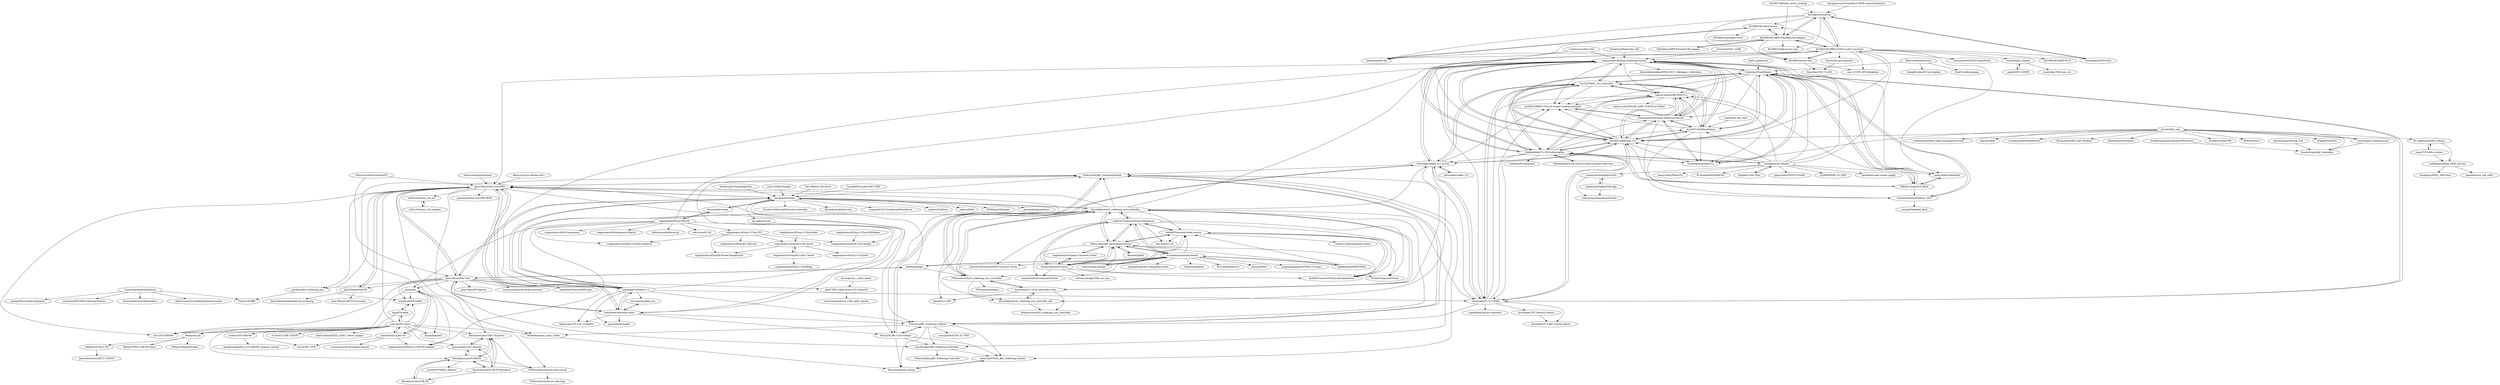 digraph G {
"kasuganosoras/SuperMicro-IPMI-LicenseGenerator" -> "KCORES/OCP2PCIe" ["e"=1]
"madires/Transistortester-Warehouse" -> "kubi48/TransistorTester-source"
"madires/Transistortester-Warehouse" -> "Mikrocontroller-net/transistortester"
"madires/Transistortester-Warehouse" -> "blurpy/transistor-tester"
"madires/Transistortester-Warehouse" -> "kubi48/TransistorTester-documentation"
"madires/Transistortester-Warehouse" -> "atar-axis/tc1-u4"
"madires/Transistortester-Warehouse" -> "svn2github/transistortester"
"madires/Transistortester-Warehouse" -> "Upcycle-Electronics/AVR-Transistor-Tester"
"madires/Transistortester-Warehouse" -> "Ho-Ro/ComponentTester"
"madires/Transistortester-Warehouse" -> "deividAlfa/stm32_soldering_iron_controller"
"pavelrevak/rt_soldering_pen" -> "FlyGlas/WMRP"
"Part-DB/Part-DB-server" -> "AxxAxx/AxxSolder" ["e"=1]
"lvgl/lv_platformio" -> "ClimbSnail/SnailHeater" ["e"=1]
"ZakKemble/AVRDUDESS" -> "svn2github/transistortester" ["e"=1]
"ZakKemble/AVRDUDESS" -> "Mikrocontroller-net/transistortester" ["e"=1]
"ZakKemble/AVRDUDESS" -> "kubi48/TransistorTester-source" ["e"=1]
"Jana-Marie/Otter-Iron" -> "Jana-Marie/Otter-Iron-PRO"
"Jana-Marie/Otter-Iron" -> "Jana-Marie/OtterPill"
"Jana-Marie/Otter-Iron" -> "valerionew/unisolder-notes"
"Jana-Marie/Otter-Iron" -> "pavelrevak/rt_soldering_pen"
"Jana-Marie/Otter-Iron" -> "kanflo/opendps" ["e"=1]
"Jana-Marie/Otter-Iron" -> "madworm/Youyue-858D-plus" ["e"=1]
"Jana-Marie/Otter-Iron" -> "usb-c/STUSB4500"
"Jana-Marie/Otter-Iron" -> "AxxAxx/AxxSolder"
"Jana-Marie/Otter-Iron" -> "gregdavill/PD-sniffer"
"Jana-Marie/Otter-Iron" -> "Jana-Marie/PD-Injector"
"Jana-Marie/Otter-Iron" -> "ReclaimerLabs/USB-C-Explorer"
"Jana-Marie/Otter-Iron" -> "petl/USB-C-cable-tester-C2C-caberQU"
"Jana-Marie/Otter-Iron" -> "lucysrausch/jlcsmt-kicad-converter" ["e"=1]
"Jana-Marie/Otter-Iron" -> "oxplot/fpx"
"Jana-Marie/Otter-Iron" -> "sparkybg/UniSolder-5.2"
"electroniceel/protoboard" -> "Jana-Marie/Otter-Iron-PRO" ["e"=1]
"Muny/DIY-JBC-T245-Station" -> "acbaruth/STM32_JBC_Soldering_Station"
"Muny/DIY-JBC-T245-Station" -> "Canonius/JBC_Soldering_Station"
"Muny/DIY-JBC-T245-Station" -> "foldvarid93/JBC_SolderingStation"
"Muny/DIY-JBC-T245-Station" -> "blazra/soldering_station"
"Muny/DIY-JBC-T245-Station" -> "timothyjager/JBC-Soldering-Controller"
"sfrwmaker/hakko_t12_stm32" -> "Cai-Zi/STM32_T12_Controller"
"sfrwmaker/hakko_t12_stm32" -> "PTDreamer/stm32_soldering_iron_controller"
"sfrwmaker/hakko_t12_stm32" -> "sfrwmaker/F1-T12-858D"
"sfrwmaker/hakko_t12_stm32" -> "sfrwmaker/hakko_t12"
"sfrwmaker/hakko_t12_stm32" -> "jie326513988/T12Touch-screen-welding-machines"
"sfrwmaker/hakko_t12_stm32" -> "deividAlfa/stm32_soldering_iron_controller_old"
"sfrwmaker/hakko_t12_stm32" -> "foldvarid93/JBC_SolderingStation"
"sfrwmaker/hakko_t12_stm32" -> "dreamcat4/t12-t245-controllers-docs"
"sfrwmaker/hakko_t12_stm32" -> "wagiminator/ATmega-Soldering-Station"
"sfrwmaker/hakko_t12_stm32" -> "jie326513988/mini-T12"
"Canonius/JBC_Soldering_Station" -> "foldvarid93/JBC_SolderingStation"
"Canonius/JBC_Soldering_Station" -> "Muny/DIY-JBC-T245-Station"
"Canonius/JBC_Soldering_Station" -> "Winkelkatze/jbc_nano_solder"
"Canonius/JBC_Soldering_Station" -> "blazra/soldering_station"
"Canonius/JBC_Soldering_Station" -> "timothyjager/JBC-Soldering-Controller"
"Canonius/JBC_Soldering_Station" -> "acbaruth/STM32_JBC_Soldering_Station"
"Canonius/JBC_Soldering_Station" -> "erwzqsdsdsf/UN5.2C-TINY"
"blazra/soldering_station" -> "acbaruth/STM32_JBC_Soldering_Station"
"eez-open/modular-psu" -> "valerionew/unisolder-notes" ["e"=1]
"larryli/u8g2_wqy" -> "breakstring/u8g2_fontmaker"
"larryli/u8g2_wqy" -> "olikraus/u8g2" ["e"=1]
"larryli/u8g2_wqy" -> "coloz/image-to-bitmap-array"
"larryli/u8g2_wqy" -> "createskyblue/OpenT12"
"larryli/u8g2_wqy" -> "murphyzhao/FlexibleButton" ["e"=1]
"larryli/u8g2_wqy" -> "Kevincoooool/KS_DAP_Wireless" ["e"=1]
"larryli/u8g2_wqy" -> "DeqingSun/ch55xduino" ["e"=1]
"larryli/u8g2_wqy" -> "Hi-LinkDuino/w80x_arduino"
"larryli/u8g2_wqy" -> "xtoolbox/TeenyUSB" ["e"=1]
"larryli/u8g2_wqy" -> "RQNG/WouoUI" ["e"=1]
"larryli/u8g2_wqy" -> "ZinggJM/GxEPD2" ["e"=1]
"larryli/u8g2_wqy" -> "jie326513988/mini-T12"
"larryli/u8g2_wqy" -> "createskyblue/Easy-u8g2-font-generate-tools"
"ReclaimerLabs/USB-C-Explorer" -> "graycatlabs/usb-c-arduino"
"ReclaimerLabs/USB-C-Explorer" -> "ReclaimerLabs/FUSB302"
"ReclaimerLabs/USB-C-Explorer" -> "ReclaimerLabs/USB-PD-Breakout"
"ReclaimerLabs/USB-C-Explorer" -> "STMicroelectronics/x-cube-usb-pd"
"PTDreamer/stm32_soldering_iron_controller" -> "sfrwmaker/hakko_t12_stm32"
"PTDreamer/stm32_soldering_iron_controller" -> "deividAlfa/stm32_soldering_iron_controller_old"
"PTDreamer/stm32_soldering_iron_controller" -> "dreamcat4/t12-t245-controllers-docs"
"PTDreamer/stm32_soldering_iron_controller" -> "PTDreamer/heatgun"
"PTDreamer/stm32_soldering_iron_controller" -> "deividAlfa/stm32_soldering_iron_controller"
"Jana-Marie/OtterPill" -> "Jana-Marie/USB-PD-Firmware"
"Jana-Marie/OtterPill" -> "Jana-Marie/hackerhotel-stm-workshop"
"Jana-Marie/OtterPill" -> "Jana-Marie/Otter-Iron-PRO"
"coloz/image-to-bitmap-array" -> "larryli/u8g2_wqy"
"coloz/image-to-bitmap-array" -> "breakstring/u8g2_fontmaker"
"graycatlabs/usb-c-arduino" -> "ReclaimerLabs/USB-C-Explorer"
"graycatlabs/usb-c-arduino" -> "ReclaimerLabs/FUSB302"
"rikka0w0/STM32_PD" -> "Jana-Marie/stm32f072-USB-PD"
"Jana-Marie/Otter-Iron-PRO" -> "Jana-Marie/Otter-Iron"
"Jana-Marie/Otter-Iron-PRO" -> "foldvarid93/JBC_SolderingStation"
"Jana-Marie/Otter-Iron-PRO" -> "Canonius/JBC_Soldering_Station"
"Jana-Marie/Otter-Iron-PRO" -> "valerionew/unisolder-notes"
"Jana-Marie/Otter-Iron-PRO" -> "Jana-Marie/OtterPill"
"Jana-Marie/Otter-Iron-PRO" -> "sparkybg/UniSolder-5.2"
"Jana-Marie/Otter-Iron-PRO" -> "jeanthom/Otter-Iron-PRO-BOM"
"Jana-Marie/Otter-Iron-PRO" -> "usb-c/STUSB4500"
"Jana-Marie/Otter-Iron-PRO" -> "AxxAxx/AxxSolder"
"Jana-Marie/Otter-Iron-PRO" -> "Winkelkatze/jbc_nano_solder"
"Jana-Marie/Otter-Iron-PRO" -> "timothyjager/JBC-Soldering-Controller"
"Jana-Marie/Otter-Iron-PRO" -> "gregdavill/PD-sniffer"
"Jana-Marie/Otter-Iron-PRO" -> "Muny/DIY-JBC-T245-Station"
"Jana-Marie/Otter-Iron-PRO" -> "pavelrevak/rt_soldering_pen"
"Jana-Marie/Otter-Iron-PRO" -> "c0d3z3r0/aixun_t3a_rev"
"Neumi/ethersweep" -> "AxxAxx/AxxSolder" ["e"=1]
"Neumi/ethersweep" -> "wagiminator/Power-Boards" ["e"=1]
"simonire/L-ink_Card" -> "drzzzf/T12SoldingStation" ["e"=1]
"KCORES/all-about-kcores" -> "karminski/ethr-kai"
"KCORES/all-about-kcores" -> "KCORES/scavenger-cloud"
"KCORES/all-about-kcores" -> "KCORES/KCORES-FlexibleLOM-Adapter"
"KCORES/OCP2PCIe" -> "KCORES/KCORES-FlexibleLOM-Adapter"
"KCORES/OCP2PCIe" -> "Turnedback/OCP2-Pcie"
"KCORES/OCP2PCIe" -> "KCORES/KCORES-CSPS-to-ATX-Converter"
"KCORES/OCP2PCIe" -> "KCORES/kcores-link"
"KCORES/OCP2PCIe" -> "KCORES/100g.kcores.com"
"KCORES/OCP2PCIe" -> "KCORES/all-about-kcores"
"KCORES/OCP2PCIe" -> "karminski/ethr-kai"
"TobleMiner/HPE-FlexibleLOM-adapter" -> "KCORES/KCORES-FlexibleLOM-Adapter"
"wagiminator/ATmega-Soldering-Station" -> "drzzzf/T12SoldingStation"
"wagiminator/ATmega-Soldering-Station" -> "jie326513988/mini-T12"
"wagiminator/ATmega-Soldering-Station" -> "createskyblue/ATmega-Soldering-Station"
"wagiminator/ATmega-Soldering-Station" -> "Cai-Zi/STM32_T12_Controller"
"wagiminator/ATmega-Soldering-Station" -> "Eddddddddy/T12-PD-SolderingPen"
"wagiminator/ATmega-Soldering-Station" -> "sfrwmaker/hakko_t12_stm32"
"wagiminator/ATmega-Soldering-Station" -> "createskyblue/OpenT12"
"wagiminator/ATmega-Soldering-Station" -> "ClimbSnail/SnailHeater"
"wagiminator/ATmega-Soldering-Station" -> "peng-zhihui/OpenHeat" ["e"=1]
"wagiminator/ATmega-Soldering-Station" -> "sfrwmaker/F1-T12-858D"
"wagiminator/ATmega-Soldering-Station" -> "sakura-ushio/328P-MiNi-T12"
"wagiminator/ATmega-Soldering-Station" -> "jie326513988/T12Touch-screen-welding-machines"
"wagiminator/ATmega-Soldering-Station" -> "konosubakonoakua/FPGA_MCU_Debugger_Collections" ["e"=1]
"wagiminator/ATmega-Soldering-Station" -> "Jana-Marie/Otter-Iron-PRO"
"wagiminator/ATmega-Soldering-Station" -> "MRobot-Origin/GS_Hbed"
"dbuezas/lgt8fx" -> "Mikrocontroller-net/transistortester" ["e"=1]
"Turnedback/OCP2-Pcie" -> "KCORES/OCP2PCIe"
"sfrwmaker/F1-T12-858D" -> "sfrwmaker/hakko_t12_stm32"
"sfrwmaker/F1-T12-858D" -> "Cai-Zi/STM32_T12_Controller"
"sfrwmaker/F1-T12-858D" -> "sfrwmaker/TFT_Rework_station"
"sfrwmaker/F1-T12-858D" -> "ClimbSnail/SnailHeater"
"sfrwmaker/F1-T12-858D" -> "foldvarid93/JBC_SolderingStation"
"sfrwmaker/F1-T12-858D" -> "Canonius/JBC_Soldering_Station"
"sfrwmaker/F1-T12-858D" -> "soguklehim/hot-air-controller" ["e"=1]
"sfrwmaker/F1-T12-858D" -> "jie326513988/T12Touch-screen-welding-machines"
"sfrwmaker/F1-T12-858D" -> "jie326513988/mini-T12"
"sfrwmaker/F1-T12-858D" -> "sfrwmaker/T12-JBC-rework-station"
"sfrwmaker/F1-T12-858D" -> "sakura-ushio/328P-MiNi-T12"
"jie326513988/T12Touch-screen-welding-machines" -> "createskyblue/ATmega-Soldering-Station"
"ConnyCola/SolderingStation" -> "albert21martins/SolderingStation-master"
"ConnyCola/SolderingStation" -> "FlyGlas/WMRP"
"ConnyCola/SolderingStation" -> "peekpt/MicroSolderingStation"
"ConnyCola/SolderingStation" -> "manolena/DIY-SMD-Soldering-Station"
"ConnyCola/SolderingStation" -> "ArduinoHannover/Maiskolben"
"wagiminator/ATtiny85-USB-Tester" -> "wagiminator/ATtiny85-USB-C-Tester"
"wagiminator/ATtiny85-USB-Tester" -> "wagiminator/ATtiny85-PhoneChargeGuard"
"wagiminator/ATtiny85-USB-Tester" -> "wagiminator/ATtiny13-TinyDice"
"foldvarid93/JBC_SolderingStation" -> "Canonius/JBC_Soldering_Station"
"foldvarid93/JBC_SolderingStation" -> "Muny/DIY-JBC-T245-Station"
"foldvarid93/JBC_SolderingStation" -> "timothyjager/JBC-Soldering-Controller"
"foldvarid93/JBC_SolderingStation" -> "Jana-Marie/Otter-Iron-PRO"
"foldvarid93/JBC_SolderingStation" -> "acbaruth/STM32_JBC_Soldering_Station"
"foldvarid93/JBC_SolderingStation" -> "Winkelkatze/jbc_nano_solder"
"acbaruth/STM32_JBC_Soldering_Station" -> "blazra/soldering_station"
"ardnew/STUSB4500" -> "sparkfun/SparkFun_STUSB4500_Arduino_Library"
"oxplot/fpx" -> "usb-c/STUSB4500"
"oxplot/fpx" -> "gregdavill/PD-sniffer"
"oxplot/fpx" -> "manuelbl/zy12pdn-oss"
"oxplot/fpx" -> "oxplot/fabpide2"
"oxplot/fpx" -> "wagiminator/ATtiny814-USB-PD-Adapter"
"wagiminator/Power-Boards" -> "wagiminator/ATtiny13-TinyUPS"
"wagiminator/Power-Boards" -> "wagiminator/ATtiny814-USB-PD-Adapter"
"wagiminator/Power-Boards" -> "wagiminator/AVR-Programmer" ["e"=1]
"wagiminator/Power-Boards" -> "wagiminator/Development-Boards" ["e"=1]
"wagiminator/Power-Boards" -> "wagiminator/ATtiny85-TinyCharger"
"wagiminator/Power-Boards" -> "uPesy/easyeda2kicad.py" ["e"=1]
"wagiminator/Power-Boards" -> "wagiminator/ATmega-Soldering-Station"
"wagiminator/Power-Boards" -> "wagiminator/ATtiny814-Power-Analyzer"
"wagiminator/Power-Boards" -> "Neumi/ethersweep" ["e"=1]
"wagiminator/Power-Boards" -> "oxplot/fpx"
"wagiminator/Power-Boards" -> "red-scorp/DC-DC"
"slundell/dps_charger" -> "raplin/DPS-1200FB"
"slundell/dps_charger" -> "sxjack/dps750tb_psu_i2c"
"wagiminator/ATtiny13-TinyUPS" -> "wagiminator/ATtiny85-TinyCharger"
"wagiminator/ATtiny13-TinyUPS" -> "wagiminator/ATtiny814-Power-Analyzer"
"wagiminator/ATtiny13-TinyUPS" -> "wagiminator/ATtiny85-USB-Tester"
"wagiminator/ATtiny13-TinyUPS" -> "wagiminator/ATtiny85-TinyLoad"
"wagiminator/ATtiny13-TinyUPS" -> "wagiminator/ATtiny85-PhoneChargeGuard"
"wagiminator/ATtiny13-TinySolder" -> "wagiminator/ATtiny85-USB-Tester"
"ryan-ma/PD_Micro" -> "ReclaimerLabs/USB-C-Explorer"
"ryan-ma/PD_Micro" -> "ReclaimerLabs/FUSB302"
"ryan-ma/PD_Micro" -> "dojoe/Twonkie"
"ryan-ma/PD_Micro" -> "Ralim/usb-pd"
"ryan-ma/PD_Micro" -> "manuelbl/zy12pdn-oss"
"ryan-ma/PD_Micro" -> "usb-c/STUSB4500"
"ryan-ma/PD_Micro" -> "z4yx/USB-C-PPS"
"ryan-ma/PD_Micro" -> "graycatlabs/usb-c-arduino"
"ryan-ma/PD_Micro" -> "Jana-Marie/Otter-Iron-PRO"
"ryan-ma/PD_Micro" -> "STMicroelectronics/x-cube-usb-pd"
"ryan-ma/PD_Micro" -> "mike-rankin/ESP32_USB-C_Power_Supply"
"ryan-ma/PD_Micro" -> "oxplot/fabpide2"
"ryan-ma/PD_Micro" -> "st-one/X-CUBE-USB-PD" ["e"=1]
"ryan-ma/PD_Micro" -> "ardnew/STUSB4500"
"ryan-ma/PD_Micro" -> "gregdavill/PD-sniffer"
"CreativeLau/Mini-DSO" -> "wagiminator/ATmega-Soldering-Station" ["e"=1]
"CreativeLau/Mini-DSO" -> "jie326513988/mini-T12" ["e"=1]
"createskyblue/ATmega-Soldering-Station" -> "jie326513988/mini-T12"
"createskyblue/ATmega-Soldering-Station" -> "sakura-ushio/328P-MiNi-T12"
"createskyblue/ATmega-Soldering-Station" -> "jie326513988/T12Touch-screen-welding-machines"
"createskyblue/ATmega-Soldering-Station" -> "wagiminator/ATmega-Soldering-Station"
"createskyblue/ATmega-Soldering-Station" -> "drzzzf/T12SoldingStation"
"createskyblue/ATmega-Soldering-Station" -> "createskyblue/OpenT12"
"createskyblue/ATmega-Soldering-Station" -> "Cai-Zi/STM32_T12_Controller"
"createskyblue/ATmega-Soldering-Station" -> "ClimbSnail/HeatPlatform_SMT"
"wagiminator/ATmega-Transistor-Tester" -> "Mikrocontroller-net/transistortester"
"wagiminator/ATmega-Transistor-Tester" -> "blurpy/transistor-tester"
"Eddddddddy/E-ink-esp32-arduino-weather-time-note" -> "Eddddddddy/T12-PD-SolderingPen" ["e"=1]
"wagiminator/ATtiny85-USB-C-Tester" -> "wagiminator/ATtiny13-TinyBling"
"wagiminator/ATtiny85-USB-C-Tester" -> "wagiminator/ATtiny85-USB-Tester"
"blurpy/transistor-tester" -> "madires/Transistortester-Warehouse"
"blurpy/transistor-tester" -> "kubi48/TransistorTester-source"
"blurpy/transistor-tester" -> "Mikrocontroller-net/transistortester"
"blurpy/transistor-tester" -> "kubi48/TransistorTester-documentation"
"blurpy/transistor-tester" -> "Ho-Ro/ComponentTester"
"blurpy/transistor-tester" -> "mean00/stm32ComponentTester"
"blurpy/transistor-tester" -> "wagiminator/ATmega-Transistor-Tester"
"blurpy/transistor-tester" -> "robsoncouto/gm328a_rev_eng"
"STMicroelectronics/x-cube-usb-pd" -> "STMicroelectronics/x-cube-tcpp"
"karminski/ethr-kai" -> "KCORES/all-about-kcores"
"deividAlfa/stm32_soldering_iron_controller" -> "dreamcat4/t12-t245-controllers-docs"
"deividAlfa/stm32_soldering_iron_controller" -> "PTDreamer/stm32_soldering_iron_controller"
"deividAlfa/stm32_soldering_iron_controller" -> "foldvarid93/JBC_SolderingStation"
"deividAlfa/stm32_soldering_iron_controller" -> "deividAlfa/stm32_soldering_iron_controller_old"
"deividAlfa/stm32_soldering_iron_controller" -> "AxxAxx/AxxSolder"
"deividAlfa/stm32_soldering_iron_controller" -> "sfrwmaker/F1-T12-858D"
"deividAlfa/stm32_soldering_iron_controller" -> "sfrwmaker/hakko_t12_stm32"
"deividAlfa/stm32_soldering_iron_controller" -> "Canonius/JBC_Soldering_Station"
"deividAlfa/stm32_soldering_iron_controller" -> "kubi48/TransistorTester-source"
"deividAlfa/stm32_soldering_iron_controller" -> "sparkybg/UniSolder-5.2"
"deividAlfa/stm32_soldering_iron_controller" -> "madires/Transistortester-Warehouse"
"deividAlfa/stm32_soldering_iron_controller" -> "wagiminator/ATmega-Soldering-Station"
"deividAlfa/stm32_soldering_iron_controller" -> "Mikrocontroller-net/transistortester"
"deividAlfa/stm32_soldering_iron_controller" -> "koendv/t12-958"
"deividAlfa/stm32_soldering_iron_controller" -> "Jana-Marie/Otter-Iron-PRO"
"svn2github/transistortester" -> "madires/Transistortester-Warehouse"
"svn2github/transistortester" -> "Mikrocontroller-net/transistortester"
"svn2github/transistortester" -> "kubi48/TransistorTester-source"
"svn2github/transistortester" -> "pingumacpenguin/STM32-O-Scope" ["e"=1]
"svn2github/transistortester" -> "ZakKemble/AVRDUDESS" ["e"=1]
"svn2github/transistortester" -> "kanflo/opendps" ["e"=1]
"svn2github/transistortester" -> "PTDreamer/stm32_soldering_iron_controller"
"svn2github/transistortester" -> "Upcycle-Electronics/AVR-Transistor-Tester"
"svn2github/transistortester" -> "stawel/cheali-charger" ["e"=1]
"svn2github/transistortester" -> "maugsburger/avr-component-tester"
"svn2github/transistortester" -> "Optiboot/optiboot" ["e"=1]
"svn2github/transistortester" -> "MCUdude/MiniCore" ["e"=1]
"svn2github/transistortester" -> "baruch/b3603"
"svn2github/transistortester" -> "blurpy/transistor-tester"
"Ottercast/OtterCastAudioV2" -> "Jana-Marie/Otter-Iron-PRO" ["e"=1]
"Ottercast/OtterCastAudioV2" -> "Jana-Marie/Otter-Iron" ["e"=1]
"manuelbl/zy12pdn-oss" -> "rorosaurus/usb-pd-trigger-manual"
"manuelbl/zy12pdn-oss" -> "z4yx/USB-C-PPS"
"manuelbl/zy12pdn-oss" -> "wagiminator/ATtiny814-USB-PD-Adapter"
"manuelbl/zy12pdn-oss" -> "ryan-ma/PD_Micro"
"manuelbl/zy12pdn-oss" -> "oxplot/fpx"
"KCORES/KCORES-CSPS-to-ATX-Converter" -> "KCORES/kcores-link"
"KCORES/KCORES-CSPS-to-ATX-Converter" -> "KCORES/OCP2PCIe"
"KCORES/KCORES-CSPS-to-ATX-Converter" -> "KCORES/KCORES-FlexibleLOM-Adapter"
"KCORES/KCORES-CSPS-to-ATX-Converter" -> "Tomosawa/MYNOVA-SmartPower"
"KCORES/KCORES-CSPS-to-ATX-Converter" -> "Eddddddddy/T12-PD-SolderingPen"
"KCORES/KCORES-CSPS-to-ATX-Converter" -> "hitsword/csps_esphome"
"KCORES/KCORES-CSPS-to-ATX-Converter" -> "maz-1/CSPS_ATX_Backplate"
"KCORES/KCORES-CSPS-to-ATX-Converter" -> "wagiminator/ATmega-Soldering-Station"
"KCORES/KCORES-CSPS-to-ATX-Converter" -> "karminski/ethr-kai"
"KCORES/KCORES-CSPS-to-ATX-Converter" -> "jie326513988/mini-T12"
"KCORES/KCORES-CSPS-to-ATX-Converter" -> "KCORES/all-about-kcores"
"KCORES/KCORES-CSPS-to-ATX-Converter" -> "KCORES/KCORES-5070"
"KCORES/KCORES-CSPS-to-ATX-Converter" -> "slundell/dps_charger"
"KCORES/KCORES-CSPS-to-ATX-Converter" -> "peng-zhihui/OpenHeat" ["e"=1]
"KCORES/KCORES-CSPS-to-ATX-Converter" -> "Turnedback/OCP2-Pcie"
"MRobot-Origin/GS_Hbed" -> "peng-zhihui/OpenHeat" ["e"=1]
"MRobot-Origin/GS_Hbed" -> "sakura-ushio/328P-MiNi-T12"
"MRobot-Origin/GS_Hbed" -> "ClimbSnail/SnailHeater"
"MRobot-Origin/GS_Hbed" -> "jie326513988/mini-T12"
"MRobot-Origin/GS_Hbed" -> "Eddddddddy/T12-PD-SolderingPen"
"MRobot-Origin/GS_Hbed" -> "wagiminator/ATmega-Soldering-Station"
"MRobot-Origin/GS_Hbed" -> "ClimbSnail/HeatPlatform_SMT"
"Ralim/usb-pd" -> "Ralim/STM32-USB-PD-Demo"
"Ralim/usb-pd" -> "rikka0w0/STM32_PD"
"Ralim/usb-pd" -> "CRImier/AltmodeFriend"
"ClimbSnail/HoloCubic_AIO" -> "wagiminator/ATmega-Soldering-Station" ["e"=1]
"Eddddddddy/T12-PD-SolderingPen" -> "jie326513988/mini-T12"
"Eddddddddy/T12-PD-SolderingPen" -> "sakura-ushio/328P-MiNi-T12"
"Eddddddddy/T12-PD-SolderingPen" -> "wagiminator/ATmega-Soldering-Station"
"Eddddddddy/T12-PD-SolderingPen" -> "Cai-Zi/STM32_T12_Controller"
"Eddddddddy/T12-PD-SolderingPen" -> "sfrwmaker/hakko_t12_stm32"
"Eddddddddy/T12-PD-SolderingPen" -> "createskyblue/ATmega-Soldering-Station"
"Eddddddddy/T12-PD-SolderingPen" -> "MRobot-Origin/GS_Hbed"
"Eddddddddy/T12-PD-SolderingPen" -> "ClimbSnail/SnailHeater"
"Eddddddddy/T12-PD-SolderingPen" -> "createskyblue/OpenT12"
"Eddddddddy/T12-PD-SolderingPen" -> "Eddddddddy/E-ink-esp32-arduino-weather-time-note" ["e"=1]
"Eddddddddy/T12-PD-SolderingPen" -> "KCORES/KCORES-CSPS-to-ATX-Converter"
"Eddddddddy/T12-PD-SolderingPen" -> "sfrwmaker/F1-T12-858D"
"Eddddddddy/T12-PD-SolderingPen" -> "drzzzf/T12SoldingStation"
"Eddddddddy/T12-PD-SolderingPen" -> "liaozhelin/yds-charger"
"Eddddddddy/T12-PD-SolderingPen" -> "Lotlab/nrf52-keyboard" ["e"=1]
"ClimbSnail/HeatPlatform_SMT" -> "ClimbSnail/SnailHeater"
"ClimbSnail/HeatPlatform_SMT" -> "sosingle/Heatbed_fixed"
"breakstring/eInkCalendarOfToxicSoul" -> "breakstring/u8g2_fontmaker" ["e"=1]
"gregdavill/PD-sniffer" -> "dojoe/Twonkie"
"jie326513988/mini-T12" -> "sakura-ushio/328P-MiNi-T12"
"jie326513988/mini-T12" -> "createskyblue/ATmega-Soldering-Station"
"jie326513988/mini-T12" -> "wagiminator/ATmega-Soldering-Station"
"jie326513988/mini-T12" -> "Cai-Zi/STM32_T12_Controller"
"jie326513988/mini-T12" -> "jie326513988/T12Touch-screen-welding-machines"
"jie326513988/mini-T12" -> "Eddddddddy/T12-PD-SolderingPen"
"jie326513988/mini-T12" -> "drzzzf/T12SoldingStation"
"jie326513988/mini-T12" -> "ClimbSnail/SnailHeater"
"jie326513988/mini-T12" -> "createskyblue/OpenT12"
"jie326513988/mini-T12" -> "sfrwmaker/F1-T12-858D"
"jie326513988/mini-T12" -> "sfrwmaker/hakko_t12_stm32"
"Mikrocontroller-net/transistortester" -> "madires/Transistortester-Warehouse"
"Mikrocontroller-net/transistortester" -> "kubi48/TransistorTester-source"
"Mikrocontroller-net/transistortester" -> "wagiminator/ATmega-Transistor-Tester"
"Mikrocontroller-net/transistortester" -> "blurpy/transistor-tester"
"Mikrocontroller-net/transistortester" -> "svn2github/transistortester"
"Mikrocontroller-net/transistortester" -> "kubi48/TransistorTester-documentation"
"Mikrocontroller-net/transistortester" -> "dbuezas/lgt8fx" ["e"=1]
"Mikrocontroller-net/transistortester" -> "deividAlfa/stm32_soldering_iron_controller"
"Mikrocontroller-net/transistortester" -> "mean00/stm32ComponentTester"
"dojoe/Twonkie" -> "gregdavill/PD-sniffer"
"dojoe/Twonkie" -> "Ralim/usb-pd"
"dojoe/Twonkie" -> "ryan-ma/PD_Micro"
"kubi48/TransistorTester-source" -> "madires/Transistortester-Warehouse"
"kubi48/TransistorTester-source" -> "kubi48/TransistorTester-documentation"
"kubi48/TransistorTester-source" -> "Mikrocontroller-net/transistortester"
"kubi48/TransistorTester-source" -> "blurpy/transistor-tester"
"kubi48/TransistorTester-source" -> "Ho-Ro/ComponentTester"
"kubi48/TransistorTester-source" -> "markus-seidl/component-tester"
"kubi48/TransistorTester-source" -> "atar-axis/tc1-u4"
"Winkelkatze/jbc_nano_solder" -> "blazra/soldering_station"
"Cai-Zi/STM32_T12_Controller" -> "sfrwmaker/hakko_t12_stm32"
"Cai-Zi/STM32_T12_Controller" -> "sfrwmaker/F1-T12-858D"
"Cai-Zi/STM32_T12_Controller" -> "jie326513988/mini-T12"
"Cai-Zi/STM32_T12_Controller" -> "jie326513988/T12Touch-screen-welding-machines"
"Cai-Zi/STM32_T12_Controller" -> "wagiminator/ATmega-Soldering-Station"
"Cai-Zi/STM32_T12_Controller" -> "ClimbSnail/SnailHeater"
"Cai-Zi/STM32_T12_Controller" -> "sakura-ushio/328P-MiNi-T12"
"Cai-Zi/STM32_T12_Controller" -> "drzzzf/T12SoldingStation"
"Cai-Zi/STM32_T12_Controller" -> "createskyblue/ATmega-Soldering-Station"
"createskyblue/OpenT12" -> "ClimbSnail/SnailHeater"
"createskyblue/OpenT12" -> "createskyblue/ATmega-Soldering-Station"
"drzzzf/T12SoldingStation" -> "wagiminator/ATmega-Soldering-Station"
"drzzzf/T12SoldingStation" -> "createskyblue/ATmega-Soldering-Station"
"drzzzf/T12SoldingStation" -> "jie326513988/mini-T12"
"drzzzf/T12SoldingStation" -> "Cai-Zi/STM32_T12_Controller"
"drzzzf/T12SoldingStation" -> "ClimbSnail/HeatPlatform_SMT"
"drzzzf/T12SoldingStation" -> "sakura-ushio/328P-MiNi-T12"
"drzzzf/T12SoldingStation" -> "jie326513988/T12Touch-screen-welding-machines"
"drzzzf/T12SoldingStation" -> "ClimbSnail/SnailHeater"
"drzzzf/T12SoldingStation" -> "createskyblue/OpenT12"
"KCORES/KCORES-FlexibleLOM-Adapter" -> "KCORES/OCP2PCIe"
"KCORES/KCORES-FlexibleLOM-Adapter" -> "TobleMiner/HPE-FlexibleLOM-adapter"
"KCORES/KCORES-FlexibleLOM-Adapter" -> "KCORES/KCORES-CSPS-to-ATX-Converter"
"KCORES/KCORES-FlexibleLOM-Adapter" -> "KCORES/all-about-kcores"
"KCORES/KCORES-FlexibleLOM-Adapter" -> "KCORES/kcores-link"
"KCORES/KCORES-FlexibleLOM-Adapter" -> "KCORES/100g.kcores.com"
"KCORES/KCORES-FlexibleLOM-Adapter" -> "karminski/ethr-kai"
"sparkybg/UniSolder-5.2" -> "valerionew/unisolder-notes"
"sparkybg/UniSolder-5.2" -> "Jana-Marie/Otter-Iron-PRO"
"sparkybg/UniSolder-5.2" -> "AxxAxx/AxxSolder"
"sparkybg/UniSolder-5.2" -> "Canonius/JBC_Soldering_Station"
"sparkybg/UniSolder-5.2" -> "foldvarid93/JBC_SolderingStation"
"sparkybg/UniSolder-5.2" -> "bakanyako/UN-5.2C-Complete"
"sparkybg/UniSolder-5.2" -> "deividAlfa/stm32_soldering_iron_controller"
"sparkybg/UniSolder-5.2" -> "wagiminator/ATmega-Soldering-Station"
"sparkybg/UniSolder-5.2" -> "sfrwmaker/F1-T12-858D"
"sparkybg/UniSolder-5.2" -> "eez-open/modular-psu" ["e"=1]
"sparkybg/UniSolder-5.2" -> "phschoen/unisolder"
"KCORES/kcores-link" -> "KCORES/KCORES-CSPS-to-ATX-Converter"
"KCORES/kcores-link" -> "maz-1/CSPS_ATX_Backplate"
"KCORES/kcores-link" -> "Xing-Fax/CSPC-To-ATX"
"dreamcat4/t12-t245-controllers-docs" -> "deividAlfa/stm32_soldering_iron_controller"
"dreamcat4/t12-t245-controllers-docs" -> "deividAlfa/stm32_soldering_iron_controller_old"
"dreamcat4/t12-t245-controllers-docs" -> "dreamcat4/stm32_soldering_iron_controller"
"dreamcat4/t12-t245-controllers-docs" -> "PTDreamer/stm32_soldering_iron_controller"
"dreamcat4/t12-t245-controllers-docs" -> "koendv/t12-958"
"wagiminator/ATtiny13-TinyOLEDdemo" -> "wagiminator/ATtiny85-TinyCharger" ["e"=1]
"kubi48/TransistorTester-documentation" -> "kubi48/TransistorTester-source"
"sakura-ushio/328P-MiNi-T12" -> "jie326513988/mini-T12"
"sakura-ushio/328P-MiNi-T12" -> "createskyblue/ATmega-Soldering-Station"
"sakura-ushio/328P-MiNi-T12" -> "sakura-ushio/INA226_328P_USB-Power-Meter"
"sakura-ushio/328P-MiNi-T12" -> "Eddddddddy/T12-PD-SolderingPen"
"sakura-ushio/328P-MiNi-T12" -> "jie326513988/T12Touch-screen-welding-machines"
"sakura-ushio/328P-MiNi-T12" -> "Cai-Zi/STM32_T12_Controller"
"deividAlfa/stm32_soldering_iron_controller_old" -> "dreamcat4/stm32_soldering_iron_controller"
"deividAlfa/stm32_soldering_iron_controller_old" -> "dreamcat4/t12-t245-controllers-docs"
"eez-open/psu-hw" -> "valerionew/unisolder-notes" ["e"=1]
"peng-zhihui/OpenHeat" -> "MRobot-Origin/GS_Hbed" ["e"=1]
"kenp-io/not-for-iphone-usb-c" -> "Jana-Marie/Otter-Iron-PRO" ["e"=1]
"petl/USB-C-cable-tester-C2C-caberQU" -> "aroerina/LimePulse_USB_cable_checker"
"liaozhelin/yds-charger" -> "liaozhelin/super-power-supply"
"liaozhelin/yds-charger" -> "Eddddddddy/T12-PD-SolderingPen"
"liaozhelin/yds-charger" -> "peng-zhihui/OpenHeat" ["e"=1]
"liaozhelin/yds-charger" -> "peng-zhihui/Planck-Pi" ["e"=1]
"liaozhelin/yds-charger" -> "sakura-ushio/328P-MiNi-T12"
"liaozhelin/yds-charger" -> "Ft-Available/RX5808-Div" ["e"=1]
"liaozhelin/yds-charger" -> "ZhaJiHu/Cubli_Mini" ["e"=1]
"liaozhelin/yds-charger" -> "ClimbSnail/SnailHeater"
"liaozhelin/yds-charger" -> "wagiminator/ATmega-Soldering-Station"
"liaozhelin/yds-charger" -> "jie326513988/mini-T12"
"liaozhelin/yds-charger" -> "KCORES/KCORES-CSPS-to-ATX-Converter"
"liaozhelin/yds-charger" -> "peng-zhihui/ESP32-PicoDK" ["e"=1]
"liaozhelin/yds-charger" -> "drzzzf/T12SoldingStation"
"liaozhelin/yds-charger" -> "yinbaiyuan/HomeKitSwitch"
"liaozhelin/yds-charger" -> "ylj2000/HDMI_To_MIPI" ["e"=1]
"ZhaJiHu/Cubli_Mini" -> "liaozhelin/yds-charger" ["e"=1]
"ClimbSnail/SnailHeater" -> "ClimbSnail/HeatPlatform_SMT"
"ClimbSnail/SnailHeater" -> "sfrwmaker/F1-T12-858D"
"ClimbSnail/SnailHeater" -> "createskyblue/OpenT12"
"ClimbSnail/SnailHeater" -> "Cai-Zi/STM32_T12_Controller"
"ClimbSnail/SnailHeater" -> "jie326513988/mini-T12"
"ClimbSnail/SnailHeater" -> "wagiminator/ATmega-Soldering-Station"
"ClimbSnail/SnailHeater" -> "jie326513988/T12Touch-screen-welding-machines"
"ClimbSnail/SnailHeater" -> "createskyblue/ATmega-Soldering-Station"
"ClimbSnail/SnailHeater" -> "MRobot-Origin/GS_Hbed"
"ClimbSnail/SnailHeater" -> "drzzzf/T12SoldingStation"
"ClimbSnail/SnailHeater" -> "sakura-ushio/328P-MiNi-T12"
"ClimbSnail/SnailHeater" -> "Eddddddddy/T12-PD-SolderingPen"
"hitsword/csps_esphome" -> "Xing-Fax/CSPC-To-ATX"
"Hi-LinkDuino/w80x_arduino" -> "board707/w80x_arduino"
"Hi-LinkDuino/w80x_arduino" -> "nulllaborg/nulllab_w80x_arduino"
"nulllaborg/nulllab_w80x_arduino" -> "ganhailin/wm_sdk_w801"
"nulllaborg/nulllab_w80x_arduino" -> "droppingy/W801_SDK-linux"
"sfrwmaker/TFT_Rework_station" -> "sfrwmaker/T12-JBC-rework-station"
"alvarop/usb_c_cable_tester" -> "petl/USB-C-cable-tester-C2C-caberQU" ["e"=1]
"YuzukiHD/YuzukiLOHCC-PRO" -> "AxxAxx/AxxSolder" ["e"=1]
"stawel/cheali-charger" -> "svn2github/transistortester" ["e"=1]
"stawel/cheali-charger" -> "Mikrocontroller-net/transistortester" ["e"=1]
"c0d3z3r0/aixun_t3a_rev" -> "c0d3z3r0/aixun_t3x_updater"
"yinbaiyuan/Zigbee32Bridge" -> "yinbaiyuan/SuperSmartSwitch"
"yinbaiyuan/Zigbee32Bridge" -> "yinbaiyuan/HomeKitSwitch"
"yinbaiyuan/HomeKitSwitch" -> "yinbaiyuan/SuperSmartSwitch"
"yinbaiyuan/HomeKitSwitch" -> "yinbaiyuan/Zigbee32Bridge"
"board707/w80x_arduino" -> "Hi-LinkDuino/w80x_arduino"
"board707/w80x_arduino" -> "nulllaborg/nulllab_w80x_arduino"
"ReclaimerLabs/USB-PD-Breakout" -> "ReclaimerLabs/FUSB302"
"ReclaimerLabs/USB-PD-Breakout" -> "ReclaimerLabs/USB-C-Explorer"
"ReclaimerLabs/USB-PD-Breakout" -> "ReclaimerLabs/USB_PD"
"ReclaimerLabs/USB-PD-Breakout" -> "graycatlabs/usb-c-arduino"
"AxxAxx/AxxSolder" -> "sparkybg/UniSolder-5.2"
"AxxAxx/AxxSolder" -> "Jana-Marie/Otter-Iron-PRO"
"AxxAxx/AxxSolder" -> "deividAlfa/stm32_soldering_iron_controller"
"AxxAxx/AxxSolder" -> "foldvarid93/JBC_SolderingStation"
"AxxAxx/AxxSolder" -> "Jana-Marie/Otter-Iron"
"AxxAxx/AxxSolder" -> "yaqwsx/PcbDraw" ["e"=1]
"AxxAxx/AxxSolder" -> "valerionew/unisolder-notes"
"AxxAxx/AxxSolder" -> "yaqwsx/KiKit" ["e"=1]
"AxxAxx/AxxSolder" -> "30350n/pcb2blender" ["e"=1]
"AxxAxx/AxxSolder" -> "gusmanb/logicanalyzer" ["e"=1]
"AxxAxx/AxxSolder" -> "Twisted-Fields/rp2040-motor-controller" ["e"=1]
"AxxAxx/AxxSolder" -> "eez-open/psu-hw" ["e"=1]
"AxxAxx/AxxSolder" -> "Bouni/kicad-jlcpcb-tools" ["e"=1]
"AxxAxx/AxxSolder" -> "Neumi/ethersweep" ["e"=1]
"AxxAxx/AxxSolder" -> "creapunk/CLN-ClosedLoopNemaDriver" ["e"=1]
"Architeuthis-Flux/Jumperless" -> "AxxAxx/AxxSolder" ["e"=1]
"sfrwmaker/hakko_t12" -> "sfrwmaker/hakko_t12_stm32"
"libc0607/Realtek_switch_hacking" -> "KCORES/OCP2PCIe" ["e"=1]
"libc0607/Realtek_switch_hacking" -> "KCORES/KCORES-FlexibleLOM-Adapter" ["e"=1]
"c0d3z3r0/aixun_t3x_updater" -> "c0d3z3r0/aixun_t3a_rev"
"ReclaimerLabs/FUSB302" -> "ReclaimerLabs/USB_PD"
"ReclaimerLabs/FUSB302" -> "ReclaimerLabs/USB-PD-Breakout"
"ReclaimerLabs/FUSB302" -> "graycatlabs/usb-c-arduino"
"ReclaimerLabs/FUSB302" -> "ReclaimerLabs/USB-C-Explorer"
"ReclaimerLabs/FUSB302" -> "imcort/FUSB302_Arduino"
"ReclaimerLabs/FUSB302" -> "STMicroelectronics/x-cube-usb-pd"
"kanflo/opendps" -> "Jana-Marie/Otter-Iron" ["e"=1]
"kanflo/opendps" -> "PTDreamer/stm32_soldering_iron_controller" ["e"=1]
"kanflo/opendps" -> "svn2github/transistortester" ["e"=1]
"kanflo/opendps" -> "Jana-Marie/Otter-Iron-PRO" ["e"=1]
"joshr120/PD-Stepper" -> "AxxAxx/AxxSolder" ["e"=1]
"physicsexpert/Exlink_Tool" -> "breakstring/u8g2_fontmaker" ["e"=1]
"raplin/DPS-1200FB" -> "slundell/dps_charger"
"ReclaimerLabs/USB_PD" -> "ReclaimerLabs/FUSB302"
"RealCorebb/bbGesture" -> "zhangMonday/JLC-no-chaidan"
"RealCorebb/bbGesture" -> "RealCorebb/openpnp" ["e"=1]
"RealCorebb/bbGesture" -> "ClimbSnail/SnailHeater"
"itsharryle/LED_CUBE" -> "wagiminator/ATmega-Soldering-Station" ["e"=1]
"valerionew/unisolder-notes" -> "sparkybg/UniSolder-5.2"
"valerionew/unisolder-notes" -> "phschoen/unisolder"
"valerionew/unisolder-notes" -> "Jana-Marie/Otter-Iron-PRO"
"valerionew/unisolder-notes" -> "bakanyako/UN-5.2C-Complete"
"valerionew/unisolder-notes" -> "Muny/DIY-JBC-T245-Station"
"valerionew/unisolder-notes" -> "Canonius/JBC_Soldering_Station"
"valerionew/unisolder-notes" -> "eez-open/modular-psu" ["e"=1]
"valerionew/unisolder-notes" -> "Jana-Marie/Otter-Iron"
"timothyjager/JBC-Soldering-Controller" -> "PaulusSmallus/JBC-Soldering-Controller"
"timothyjager/JBC-Soldering-Controller" -> "acbaruth/STM32_JBC_Soldering_Station"
"kasuganosoras/SuperMicro-IPMI-LicenseGenerator" ["l"="-25.889,-23.223", "c"=1142]
"KCORES/OCP2PCIe" ["l"="-20.442,-41.967"]
"madires/Transistortester-Warehouse" ["l"="-20.305,-41.854"]
"kubi48/TransistorTester-source" ["l"="-20.324,-41.845"]
"Mikrocontroller-net/transistortester" ["l"="-20.325,-41.863"]
"blurpy/transistor-tester" ["l"="-20.344,-41.841"]
"kubi48/TransistorTester-documentation" ["l"="-20.342,-41.856"]
"atar-axis/tc1-u4" ["l"="-20.318,-41.824"]
"svn2github/transistortester" ["l"="-20.304,-41.837"]
"Upcycle-Electronics/AVR-Transistor-Tester" ["l"="-20.28,-41.834"]
"Ho-Ro/ComponentTester" ["l"="-20.332,-41.83"]
"deividAlfa/stm32_soldering_iron_controller" ["l"="-20.276,-41.898"]
"pavelrevak/rt_soldering_pen" ["l"="-20.152,-41.858"]
"FlyGlas/WMRP" ["l"="-20.127,-41.804"]
"Part-DB/Part-DB-server" ["l"="-18.87,-41.653", "c"=604]
"AxxAxx/AxxSolder" ["l"="-20.216,-41.889"]
"lvgl/lv_platformio" ["l"="-19.27,-43.792", "c"=1063]
"ClimbSnail/SnailHeater" ["l"="-20.3,-41.989"]
"ZakKemble/AVRDUDESS" ["l"="-14.064,-42.295", "c"=820]
"Jana-Marie/Otter-Iron" ["l"="-20.159,-41.897"]
"Jana-Marie/Otter-Iron-PRO" ["l"="-20.191,-41.908"]
"Jana-Marie/OtterPill" ["l"="-20.175,-41.875"]
"valerionew/unisolder-notes" ["l"="-20.209,-41.904"]
"kanflo/opendps" ["l"="-17.857,-43.471", "c"=55]
"madworm/Youyue-858D-plus" ["l"="-19.019,-41.908", "c"=604]
"usb-c/STUSB4500" ["l"="-20.138,-41.919"]
"gregdavill/PD-sniffer" ["l"="-20.113,-41.916"]
"Jana-Marie/PD-Injector" ["l"="-20.13,-41.881"]
"ReclaimerLabs/USB-C-Explorer" ["l"="-20.074,-41.885"]
"petl/USB-C-cable-tester-C2C-caberQU" ["l"="-20.121,-41.855"]
"lucysrausch/jlcsmt-kicad-converter" ["l"="-18.901,-41.558", "c"=604]
"oxplot/fpx" ["l"="-20.124,-41.95"]
"sparkybg/UniSolder-5.2" ["l"="-20.236,-41.91"]
"electroniceel/protoboard" ["l"="-18.961,-41.803", "c"=604]
"Muny/DIY-JBC-T245-Station" ["l"="-20.215,-41.923"]
"acbaruth/STM32_JBC_Soldering_Station" ["l"="-20.225,-41.938"]
"Canonius/JBC_Soldering_Station" ["l"="-20.229,-41.929"]
"foldvarid93/JBC_SolderingStation" ["l"="-20.239,-41.922"]
"blazra/soldering_station" ["l"="-20.212,-41.94"]
"timothyjager/JBC-Soldering-Controller" ["l"="-20.203,-41.935"]
"sfrwmaker/hakko_t12_stm32" ["l"="-20.304,-41.938"]
"Cai-Zi/STM32_T12_Controller" ["l"="-20.305,-41.965"]
"PTDreamer/stm32_soldering_iron_controller" ["l"="-20.31,-41.896"]
"sfrwmaker/F1-T12-858D" ["l"="-20.286,-41.95"]
"sfrwmaker/hakko_t12" ["l"="-20.332,-41.93"]
"jie326513988/T12Touch-screen-welding-machines" ["l"="-20.313,-41.958"]
"deividAlfa/stm32_soldering_iron_controller_old" ["l"="-20.31,-41.915"]
"dreamcat4/t12-t245-controllers-docs" ["l"="-20.298,-41.908"]
"wagiminator/ATmega-Soldering-Station" ["l"="-20.286,-41.967"]
"jie326513988/mini-T12" ["l"="-20.318,-41.977"]
"Winkelkatze/jbc_nano_solder" ["l"="-20.203,-41.925"]
"erwzqsdsdsf/UN5.2C-TINY" ["l"="-20.222,-41.951"]
"eez-open/modular-psu" ["l"="-18.021,-43.513", "c"=55]
"larryli/u8g2_wqy" ["l"="-20.354,-42.057"]
"breakstring/u8g2_fontmaker" ["l"="-20.388,-42.071"]
"olikraus/u8g2" ["l"="-15.282,-40.903", "c"=210]
"coloz/image-to-bitmap-array" ["l"="-20.369,-42.082"]
"createskyblue/OpenT12" ["l"="-20.315,-42.004"]
"murphyzhao/FlexibleButton" ["l"="-17.644,-43.025", "c"=55]
"Kevincoooool/KS_DAP_Wireless" ["l"="-17.54,-43.046", "c"=55]
"DeqingSun/ch55xduino" ["l"="-19.694,-42.538", "c"=856]
"Hi-LinkDuino/w80x_arduino" ["l"="-20.376,-42.111"]
"xtoolbox/TeenyUSB" ["l"="-17.61,-43.048", "c"=55]
"RQNG/WouoUI" ["l"="-19.398,-43.813", "c"=1063]
"ZinggJM/GxEPD2" ["l"="-16.44,-40.622", "c"=901]
"createskyblue/Easy-u8g2-font-generate-tools" ["l"="-20.342,-42.081"]
"graycatlabs/usb-c-arduino" ["l"="-20.055,-41.892"]
"ReclaimerLabs/FUSB302" ["l"="-20.04,-41.882"]
"ReclaimerLabs/USB-PD-Breakout" ["l"="-20.046,-41.87"]
"STMicroelectronics/x-cube-usb-pd" ["l"="-20.065,-41.874"]
"PTDreamer/heatgun" ["l"="-20.34,-41.892"]
"Jana-Marie/USB-PD-Firmware" ["l"="-20.172,-41.845"]
"Jana-Marie/hackerhotel-stm-workshop" ["l"="-20.178,-41.857"]
"rikka0w0/STM32_PD" ["l"="-19.974,-41.94"]
"Jana-Marie/stm32f072-USB-PD" ["l"="-19.948,-41.943"]
"jeanthom/Otter-Iron-PRO-BOM" ["l"="-20.184,-41.891"]
"c0d3z3r0/aixun_t3a_rev" ["l"="-20.201,-41.864"]
"Neumi/ethersweep" ["l"="-20.179,-43.782", "c"=624]
"wagiminator/Power-Boards" ["l"="-20.155,-42.001"]
"simonire/L-ink_Card" ["l"="-19.127,-43.944", "c"=1063]
"drzzzf/T12SoldingStation" ["l"="-20.315,-41.989"]
"KCORES/all-about-kcores" ["l"="-20.467,-41.989"]
"karminski/ethr-kai" ["l"="-20.449,-41.987"]
"KCORES/scavenger-cloud" ["l"="-20.497,-41.995"]
"KCORES/KCORES-FlexibleLOM-Adapter" ["l"="-20.464,-41.972"]
"Turnedback/OCP2-Pcie" ["l"="-20.419,-41.959"]
"KCORES/KCORES-CSPS-to-ATX-Converter" ["l"="-20.405,-41.987"]
"KCORES/kcores-link" ["l"="-20.432,-41.983"]
"KCORES/100g.kcores.com" ["l"="-20.474,-41.948"]
"TobleMiner/HPE-FlexibleLOM-adapter" ["l"="-20.505,-41.967"]
"createskyblue/ATmega-Soldering-Station" ["l"="-20.304,-41.979"]
"Eddddddddy/T12-PD-SolderingPen" ["l"="-20.334,-41.979"]
"peng-zhihui/OpenHeat" ["l"="-19.335,-43.915", "c"=1063]
"sakura-ushio/328P-MiNi-T12" ["l"="-20.324,-41.967"]
"konosubakonoakua/FPGA_MCU_Debugger_Collections" ["l"="-17.525,-43.044", "c"=55]
"MRobot-Origin/GS_Hbed" ["l"="-20.283,-41.988"]
"dbuezas/lgt8fx" ["l"="-14.047,-42.348", "c"=820]
"sfrwmaker/TFT_Rework_station" ["l"="-20.264,-41.941"]
"soguklehim/hot-air-controller" ["l"="-19.035,-41.961", "c"=604]
"sfrwmaker/T12-JBC-rework-station" ["l"="-20.257,-41.953"]
"ConnyCola/SolderingStation" ["l"="-20.104,-41.761"]
"albert21martins/SolderingStation-master" ["l"="-20.124,-41.747"]
"peekpt/MicroSolderingStation" ["l"="-20.106,-41.735"]
"manolena/DIY-SMD-Soldering-Station" ["l"="-20.089,-41.744"]
"ArduinoHannover/Maiskolben" ["l"="-20.072,-41.754"]
"wagiminator/ATtiny85-USB-Tester" ["l"="-20.094,-42.082"]
"wagiminator/ATtiny85-USB-C-Tester" ["l"="-20.072,-42.09"]
"wagiminator/ATtiny85-PhoneChargeGuard" ["l"="-20.108,-42.069"]
"wagiminator/ATtiny13-TinyDice" ["l"="-20.106,-42.096"]
"ardnew/STUSB4500" ["l"="-20.093,-41.925"]
"sparkfun/SparkFun_STUSB4500_Arduino_Library" ["l"="-20.107,-41.935"]
"manuelbl/zy12pdn-oss" ["l"="-20.087,-41.955"]
"oxplot/fabpide2" ["l"="-20.089,-41.939"]
"wagiminator/ATtiny814-USB-PD-Adapter" ["l"="-20.118,-41.977"]
"wagiminator/ATtiny13-TinyUPS" ["l"="-20.118,-42.047"]
"wagiminator/AVR-Programmer" ["l"="-14.071,-42.364", "c"=820]
"wagiminator/Development-Boards" ["l"="-19.732,-42.555", "c"=856]
"wagiminator/ATtiny85-TinyCharger" ["l"="-20.127,-42.026"]
"uPesy/easyeda2kicad.py" ["l"="-18.916,-41.601", "c"=604]
"wagiminator/ATtiny814-Power-Analyzer" ["l"="-20.145,-42.032"]
"red-scorp/DC-DC" ["l"="-20.131,-42.009"]
"slundell/dps_charger" ["l"="-20.474,-42.023"]
"raplin/DPS-1200FB" ["l"="-20.504,-42.031"]
"sxjack/dps750tb_psu_i2c" ["l"="-20.487,-42.046"]
"wagiminator/ATtiny85-TinyLoad" ["l"="-20.09,-42.054"]
"wagiminator/ATtiny13-TinySolder" ["l"="-20.086,-42.109"]
"ryan-ma/PD_Micro" ["l"="-20.077,-41.915"]
"dojoe/Twonkie" ["l"="-20.056,-41.924"]
"Ralim/usb-pd" ["l"="-20.016,-41.935"]
"z4yx/USB-C-PPS" ["l"="-20.059,-41.945"]
"mike-rankin/ESP32_USB-C_Power_Supply" ["l"="-20.019,-41.91"]
"st-one/X-CUBE-USB-PD" ["l"="-19.433,-44.007", "c"=1063]
"CreativeLau/Mini-DSO" ["l"="-17.55,-42.998", "c"=55]
"ClimbSnail/HeatPlatform_SMT" ["l"="-20.288,-42.007"]
"wagiminator/ATmega-Transistor-Tester" ["l"="-20.364,-41.857"]
"Eddddddddy/E-ink-esp32-arduino-weather-time-note" ["l"="-16.278,-38.821", "c"=64]
"wagiminator/ATtiny13-TinyBling" ["l"="-20.052,-42.099"]
"mean00/stm32ComponentTester" ["l"="-20.365,-41.841"]
"robsoncouto/gm328a_rev_eng" ["l"="-20.376,-41.821"]
"STMicroelectronics/x-cube-tcpp" ["l"="-20.055,-41.849"]
"koendv/t12-958" ["l"="-20.293,-41.887"]
"pingumacpenguin/STM32-O-Scope" ["l"="-19.29,-42.573", "c"=856]
"stawel/cheali-charger" ["l"="58.712,13.957", "c"=264]
"maugsburger/avr-component-tester" ["l"="-20.288,-41.812"]
"Optiboot/optiboot" ["l"="-14.029,-42.276", "c"=820]
"MCUdude/MiniCore" ["l"="-14.05,-42.286", "c"=820]
"baruch/b3603" ["l"="-20.308,-41.801"]
"Ottercast/OtterCastAudioV2" ["l"="-18.978,-41.71", "c"=604]
"rorosaurus/usb-pd-trigger-manual" ["l"="-20.062,-41.975"]
"Tomosawa/MYNOVA-SmartPower" ["l"="-20.442,-42.014"]
"hitsword/csps_esphome" ["l"="-20.415,-42.008"]
"maz-1/CSPS_ATX_Backplate" ["l"="-20.423,-41.996"]
"KCORES/KCORES-5070" ["l"="-20.42,-42.028"]
"Ralim/STM32-USB-PD-Demo" ["l"="-19.992,-41.932"]
"CRImier/AltmodeFriend" ["l"="-19.996,-41.951"]
"ClimbSnail/HoloCubic_AIO" ["l"="-19.305,-43.846", "c"=1063]
"liaozhelin/yds-charger" ["l"="-20.344,-42.002"]
"Lotlab/nrf52-keyboard" ["l"="-22.925,-43.976", "c"=221]
"sosingle/Heatbed_fixed" ["l"="-20.283,-42.026"]
"breakstring/eInkCalendarOfToxicSoul" ["l"="-16.244,-38.821", "c"=64]
"markus-seidl/component-tester" ["l"="-20.344,-41.815"]
"bakanyako/UN-5.2C-Complete" ["l"="-20.239,-41.896"]
"phschoen/unisolder" ["l"="-20.239,-41.885"]
"Xing-Fax/CSPC-To-ATX" ["l"="-20.434,-42.001"]
"dreamcat4/stm32_soldering_iron_controller" ["l"="-20.327,-41.908"]
"wagiminator/ATtiny13-TinyOLEDdemo" ["l"="-14.159,-42.247", "c"=820]
"sakura-ushio/INA226_328P_USB-Power-Meter" ["l"="-20.359,-41.954"]
"eez-open/psu-hw" ["l"="-18.063,-43.495", "c"=55]
"kenp-io/not-for-iphone-usb-c" ["l"="-23.079,-45.061", "c"=114]
"aroerina/LimePulse_USB_cable_checker" ["l"="-20.108,-41.835"]
"liaozhelin/super-power-supply" ["l"="-20.366,-42.026"]
"peng-zhihui/Planck-Pi" ["l"="-19.357,-43.909", "c"=1063]
"Ft-Available/RX5808-Div" ["l"="58.847,14.047", "c"=264]
"ZhaJiHu/Cubli_Mini" ["l"="-19.376,-43.892", "c"=1063]
"peng-zhihui/ESP32-PicoDK" ["l"="-19.321,-43.928", "c"=1063]
"yinbaiyuan/HomeKitSwitch" ["l"="-20.314,-42.055"]
"ylj2000/HDMI_To_MIPI" ["l"="-19.171,-43.888", "c"=1063]
"board707/w80x_arduino" ["l"="-20.388,-42.127"]
"nulllaborg/nulllab_w80x_arduino" ["l"="-20.388,-42.141"]
"ganhailin/wm_sdk_w801" ["l"="-20.405,-42.156"]
"droppingy/W801_SDK-linux" ["l"="-20.382,-42.159"]
"alvarop/usb_c_cable_tester" ["l"="-18.953,-41.749", "c"=604]
"YuzukiHD/YuzukiLOHCC-PRO" ["l"="-18.97,-41.772", "c"=604]
"c0d3z3r0/aixun_t3x_updater" ["l"="-20.203,-41.845"]
"yinbaiyuan/Zigbee32Bridge" ["l"="-20.305,-42.078"]
"yinbaiyuan/SuperSmartSwitch" ["l"="-20.294,-42.068"]
"ReclaimerLabs/USB_PD" ["l"="-20.021,-41.865"]
"yaqwsx/PcbDraw" ["l"="-18.978,-41.629", "c"=604]
"yaqwsx/KiKit" ["l"="-18.961,-41.638", "c"=604]
"30350n/pcb2blender" ["l"="-18.923,-41.643", "c"=604]
"gusmanb/logicanalyzer" ["l"="-19.702,-42.842", "c"=856]
"Twisted-Fields/rp2040-motor-controller" ["l"="-20.195,-43.734", "c"=624]
"Bouni/kicad-jlcpcb-tools" ["l"="-18.906,-41.62", "c"=604]
"creapunk/CLN-ClosedLoopNemaDriver" ["l"="-20.232,-43.784", "c"=624]
"Architeuthis-Flux/Jumperless" ["l"="-18.86,-41.622", "c"=604]
"libc0607/Realtek_switch_hacking" ["l"="-65.468,14.505", "c"=1333]
"imcort/FUSB302_Arduino" ["l"="-20.006,-41.879"]
"joshr120/PD-Stepper" ["l"="-20.145,-43.816", "c"=624]
"physicsexpert/Exlink_Tool" ["l"="-17.572,-42.965", "c"=55]
"RealCorebb/bbGesture" ["l"="-20.256,-42.038"]
"zhangMonday/JLC-no-chaidan" ["l"="-20.24,-42.058"]
"RealCorebb/openpnp" ["l"="-18.886,-41.77", "c"=604]
"itsharryle/LED_CUBE" ["l"="-13.916,-41.485", "c"=812]
"PaulusSmallus/JBC-Soldering-Controller" ["l"="-20.188,-41.951"]
}